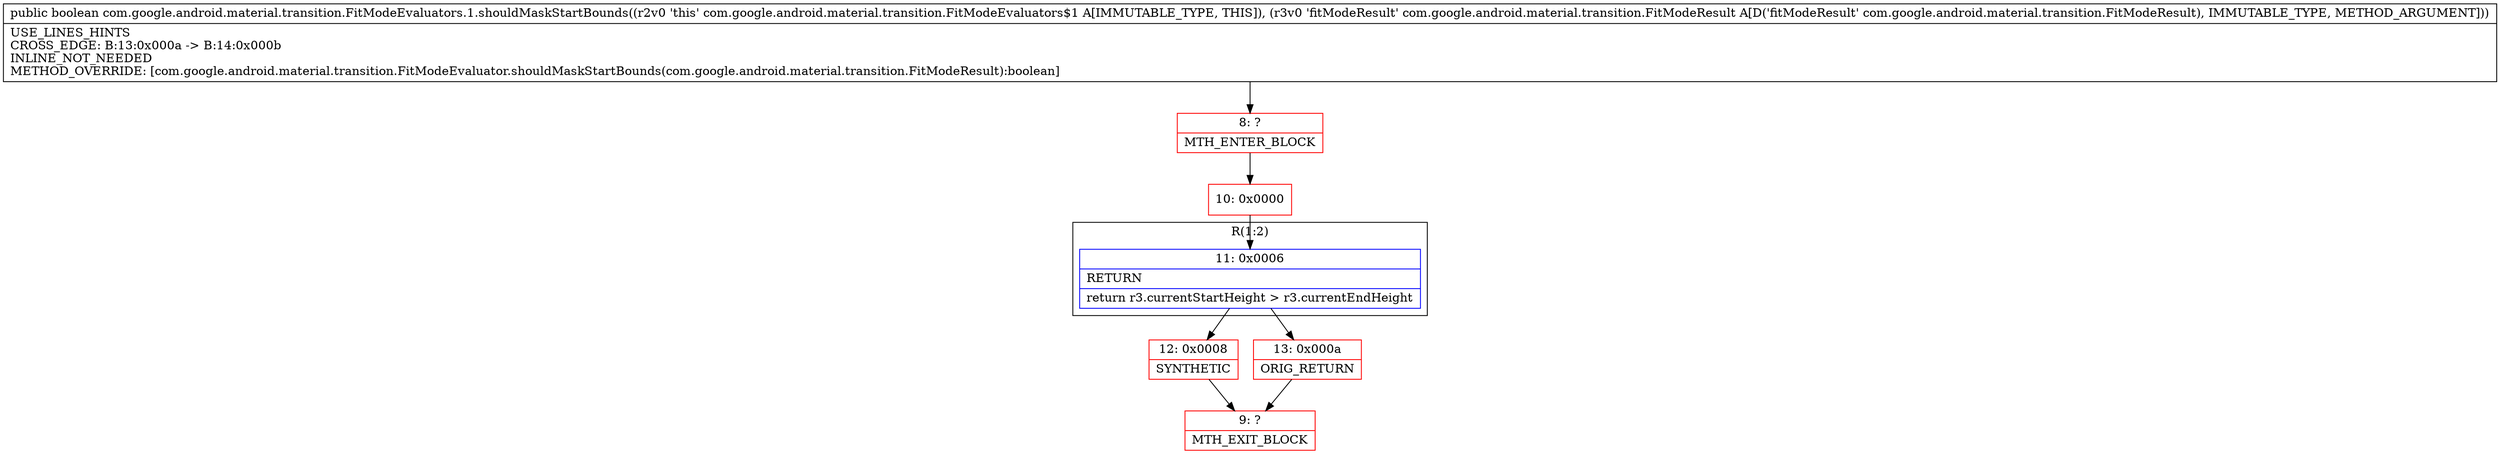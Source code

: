 digraph "CFG forcom.google.android.material.transition.FitModeEvaluators.1.shouldMaskStartBounds(Lcom\/google\/android\/material\/transition\/FitModeResult;)Z" {
subgraph cluster_Region_61976758 {
label = "R(1:2)";
node [shape=record,color=blue];
Node_11 [shape=record,label="{11\:\ 0x0006|RETURN\l|return r3.currentStartHeight \> r3.currentEndHeight\l}"];
}
Node_8 [shape=record,color=red,label="{8\:\ ?|MTH_ENTER_BLOCK\l}"];
Node_10 [shape=record,color=red,label="{10\:\ 0x0000}"];
Node_12 [shape=record,color=red,label="{12\:\ 0x0008|SYNTHETIC\l}"];
Node_9 [shape=record,color=red,label="{9\:\ ?|MTH_EXIT_BLOCK\l}"];
Node_13 [shape=record,color=red,label="{13\:\ 0x000a|ORIG_RETURN\l}"];
MethodNode[shape=record,label="{public boolean com.google.android.material.transition.FitModeEvaluators.1.shouldMaskStartBounds((r2v0 'this' com.google.android.material.transition.FitModeEvaluators$1 A[IMMUTABLE_TYPE, THIS]), (r3v0 'fitModeResult' com.google.android.material.transition.FitModeResult A[D('fitModeResult' com.google.android.material.transition.FitModeResult), IMMUTABLE_TYPE, METHOD_ARGUMENT]))  | USE_LINES_HINTS\lCROSS_EDGE: B:13:0x000a \-\> B:14:0x000b\lINLINE_NOT_NEEDED\lMETHOD_OVERRIDE: [com.google.android.material.transition.FitModeEvaluator.shouldMaskStartBounds(com.google.android.material.transition.FitModeResult):boolean]\l}"];
MethodNode -> Node_8;Node_11 -> Node_12;
Node_11 -> Node_13;
Node_8 -> Node_10;
Node_10 -> Node_11;
Node_12 -> Node_9;
Node_13 -> Node_9;
}


